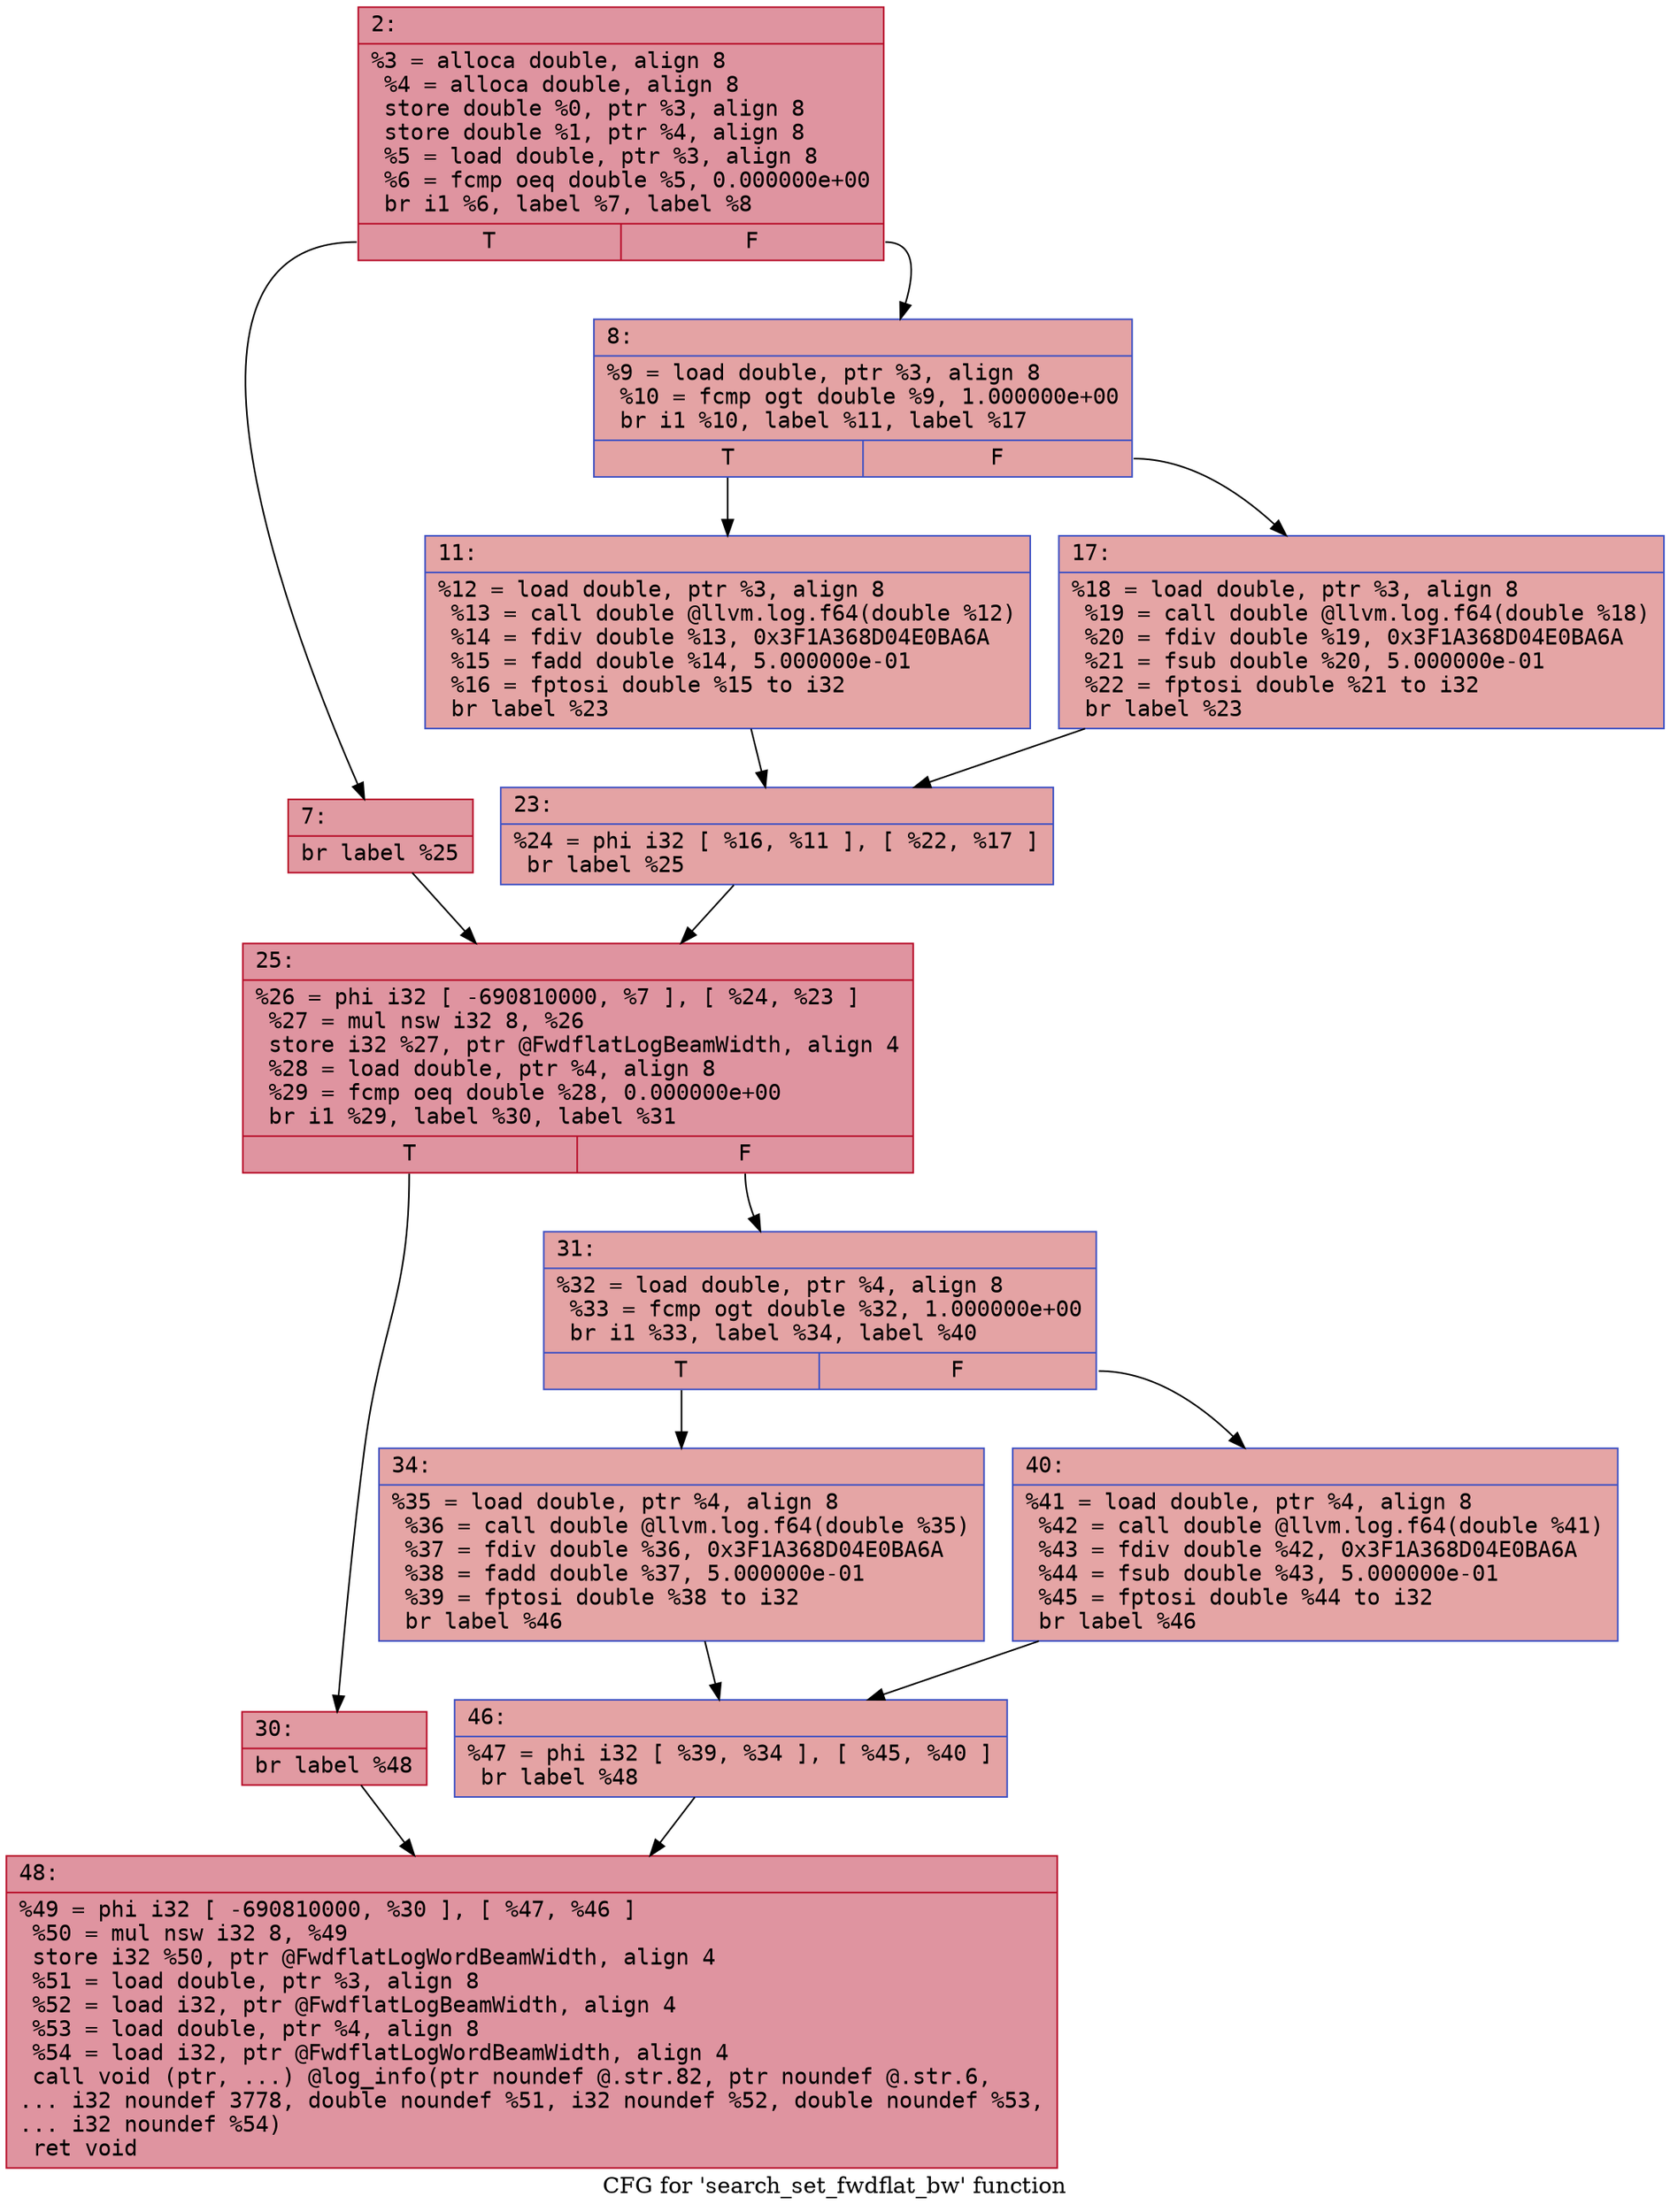 digraph "CFG for 'search_set_fwdflat_bw' function" {
	label="CFG for 'search_set_fwdflat_bw' function";

	Node0x600002003f20 [shape=record,color="#b70d28ff", style=filled, fillcolor="#b70d2870" fontname="Courier",label="{2:\l|  %3 = alloca double, align 8\l  %4 = alloca double, align 8\l  store double %0, ptr %3, align 8\l  store double %1, ptr %4, align 8\l  %5 = load double, ptr %3, align 8\l  %6 = fcmp oeq double %5, 0.000000e+00\l  br i1 %6, label %7, label %8\l|{<s0>T|<s1>F}}"];
	Node0x600002003f20:s0 -> Node0x600002003f70[tooltip="2 -> 7\nProbability 62.50%" ];
	Node0x600002003f20:s1 -> Node0x60000200c000[tooltip="2 -> 8\nProbability 37.50%" ];
	Node0x600002003f70 [shape=record,color="#b70d28ff", style=filled, fillcolor="#bb1b2c70" fontname="Courier",label="{7:\l|  br label %25\l}"];
	Node0x600002003f70 -> Node0x60000200c140[tooltip="7 -> 25\nProbability 100.00%" ];
	Node0x60000200c000 [shape=record,color="#3d50c3ff", style=filled, fillcolor="#c32e3170" fontname="Courier",label="{8:\l|  %9 = load double, ptr %3, align 8\l  %10 = fcmp ogt double %9, 1.000000e+00\l  br i1 %10, label %11, label %17\l|{<s0>T|<s1>F}}"];
	Node0x60000200c000:s0 -> Node0x60000200c050[tooltip="8 -> 11\nProbability 50.00%" ];
	Node0x60000200c000:s1 -> Node0x60000200c0a0[tooltip="8 -> 17\nProbability 50.00%" ];
	Node0x60000200c050 [shape=record,color="#3d50c3ff", style=filled, fillcolor="#c5333470" fontname="Courier",label="{11:\l|  %12 = load double, ptr %3, align 8\l  %13 = call double @llvm.log.f64(double %12)\l  %14 = fdiv double %13, 0x3F1A368D04E0BA6A\l  %15 = fadd double %14, 5.000000e-01\l  %16 = fptosi double %15 to i32\l  br label %23\l}"];
	Node0x60000200c050 -> Node0x60000200c0f0[tooltip="11 -> 23\nProbability 100.00%" ];
	Node0x60000200c0a0 [shape=record,color="#3d50c3ff", style=filled, fillcolor="#c5333470" fontname="Courier",label="{17:\l|  %18 = load double, ptr %3, align 8\l  %19 = call double @llvm.log.f64(double %18)\l  %20 = fdiv double %19, 0x3F1A368D04E0BA6A\l  %21 = fsub double %20, 5.000000e-01\l  %22 = fptosi double %21 to i32\l  br label %23\l}"];
	Node0x60000200c0a0 -> Node0x60000200c0f0[tooltip="17 -> 23\nProbability 100.00%" ];
	Node0x60000200c0f0 [shape=record,color="#3d50c3ff", style=filled, fillcolor="#c32e3170" fontname="Courier",label="{23:\l|  %24 = phi i32 [ %16, %11 ], [ %22, %17 ]\l  br label %25\l}"];
	Node0x60000200c0f0 -> Node0x60000200c140[tooltip="23 -> 25\nProbability 100.00%" ];
	Node0x60000200c140 [shape=record,color="#b70d28ff", style=filled, fillcolor="#b70d2870" fontname="Courier",label="{25:\l|  %26 = phi i32 [ -690810000, %7 ], [ %24, %23 ]\l  %27 = mul nsw i32 8, %26\l  store i32 %27, ptr @FwdflatLogBeamWidth, align 4\l  %28 = load double, ptr %4, align 8\l  %29 = fcmp oeq double %28, 0.000000e+00\l  br i1 %29, label %30, label %31\l|{<s0>T|<s1>F}}"];
	Node0x60000200c140:s0 -> Node0x60000200c190[tooltip="25 -> 30\nProbability 62.50%" ];
	Node0x60000200c140:s1 -> Node0x60000200c1e0[tooltip="25 -> 31\nProbability 37.50%" ];
	Node0x60000200c190 [shape=record,color="#b70d28ff", style=filled, fillcolor="#bb1b2c70" fontname="Courier",label="{30:\l|  br label %48\l}"];
	Node0x60000200c190 -> Node0x60000200c320[tooltip="30 -> 48\nProbability 100.00%" ];
	Node0x60000200c1e0 [shape=record,color="#3d50c3ff", style=filled, fillcolor="#c32e3170" fontname="Courier",label="{31:\l|  %32 = load double, ptr %4, align 8\l  %33 = fcmp ogt double %32, 1.000000e+00\l  br i1 %33, label %34, label %40\l|{<s0>T|<s1>F}}"];
	Node0x60000200c1e0:s0 -> Node0x60000200c230[tooltip="31 -> 34\nProbability 50.00%" ];
	Node0x60000200c1e0:s1 -> Node0x60000200c280[tooltip="31 -> 40\nProbability 50.00%" ];
	Node0x60000200c230 [shape=record,color="#3d50c3ff", style=filled, fillcolor="#c5333470" fontname="Courier",label="{34:\l|  %35 = load double, ptr %4, align 8\l  %36 = call double @llvm.log.f64(double %35)\l  %37 = fdiv double %36, 0x3F1A368D04E0BA6A\l  %38 = fadd double %37, 5.000000e-01\l  %39 = fptosi double %38 to i32\l  br label %46\l}"];
	Node0x60000200c230 -> Node0x60000200c2d0[tooltip="34 -> 46\nProbability 100.00%" ];
	Node0x60000200c280 [shape=record,color="#3d50c3ff", style=filled, fillcolor="#c5333470" fontname="Courier",label="{40:\l|  %41 = load double, ptr %4, align 8\l  %42 = call double @llvm.log.f64(double %41)\l  %43 = fdiv double %42, 0x3F1A368D04E0BA6A\l  %44 = fsub double %43, 5.000000e-01\l  %45 = fptosi double %44 to i32\l  br label %46\l}"];
	Node0x60000200c280 -> Node0x60000200c2d0[tooltip="40 -> 46\nProbability 100.00%" ];
	Node0x60000200c2d0 [shape=record,color="#3d50c3ff", style=filled, fillcolor="#c32e3170" fontname="Courier",label="{46:\l|  %47 = phi i32 [ %39, %34 ], [ %45, %40 ]\l  br label %48\l}"];
	Node0x60000200c2d0 -> Node0x60000200c320[tooltip="46 -> 48\nProbability 100.00%" ];
	Node0x60000200c320 [shape=record,color="#b70d28ff", style=filled, fillcolor="#b70d2870" fontname="Courier",label="{48:\l|  %49 = phi i32 [ -690810000, %30 ], [ %47, %46 ]\l  %50 = mul nsw i32 8, %49\l  store i32 %50, ptr @FwdflatLogWordBeamWidth, align 4\l  %51 = load double, ptr %3, align 8\l  %52 = load i32, ptr @FwdflatLogBeamWidth, align 4\l  %53 = load double, ptr %4, align 8\l  %54 = load i32, ptr @FwdflatLogWordBeamWidth, align 4\l  call void (ptr, ...) @log_info(ptr noundef @.str.82, ptr noundef @.str.6,\l... i32 noundef 3778, double noundef %51, i32 noundef %52, double noundef %53,\l... i32 noundef %54)\l  ret void\l}"];
}
